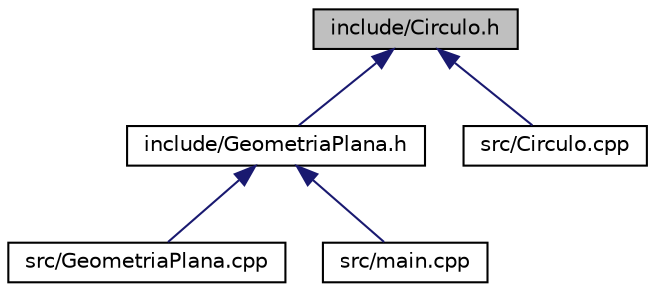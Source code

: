 digraph "include/Circulo.h"
{
  edge [fontname="Helvetica",fontsize="10",labelfontname="Helvetica",labelfontsize="10"];
  node [fontname="Helvetica",fontsize="10",shape=record];
  Node1 [label="include/Circulo.h",height=0.2,width=0.4,color="black", fillcolor="grey75", style="filled", fontcolor="black"];
  Node1 -> Node2 [dir="back",color="midnightblue",fontsize="10",style="solid",fontname="Helvetica"];
  Node2 [label="include/GeometriaPlana.h",height=0.2,width=0.4,color="black", fillcolor="white", style="filled",URL="$GeometriaPlana_8h.html",tooltip="Classe responsável por gerenciar os cálculos da geometria plana. "];
  Node2 -> Node3 [dir="back",color="midnightblue",fontsize="10",style="solid",fontname="Helvetica"];
  Node3 [label="src/GeometriaPlana.cpp",height=0.2,width=0.4,color="black", fillcolor="white", style="filled",URL="$GeometriaPlana_8cpp.html",tooltip="Responsável pelo gerenciamento das figuras planas. "];
  Node2 -> Node4 [dir="back",color="midnightblue",fontsize="10",style="solid",fontname="Helvetica"];
  Node4 [label="src/main.cpp",height=0.2,width=0.4,color="black", fillcolor="white", style="filled",URL="$main_8cpp.html",tooltip="Responsável por iniciar o projeto. "];
  Node1 -> Node5 [dir="back",color="midnightblue",fontsize="10",style="solid",fontname="Helvetica"];
  Node5 [label="src/Circulo.cpp",height=0.2,width=0.4,color="black", fillcolor="white", style="filled",URL="$Circulo_8cpp.html",tooltip="Responsável pelo calculo da área e perimétro do Circulo. "];
}
